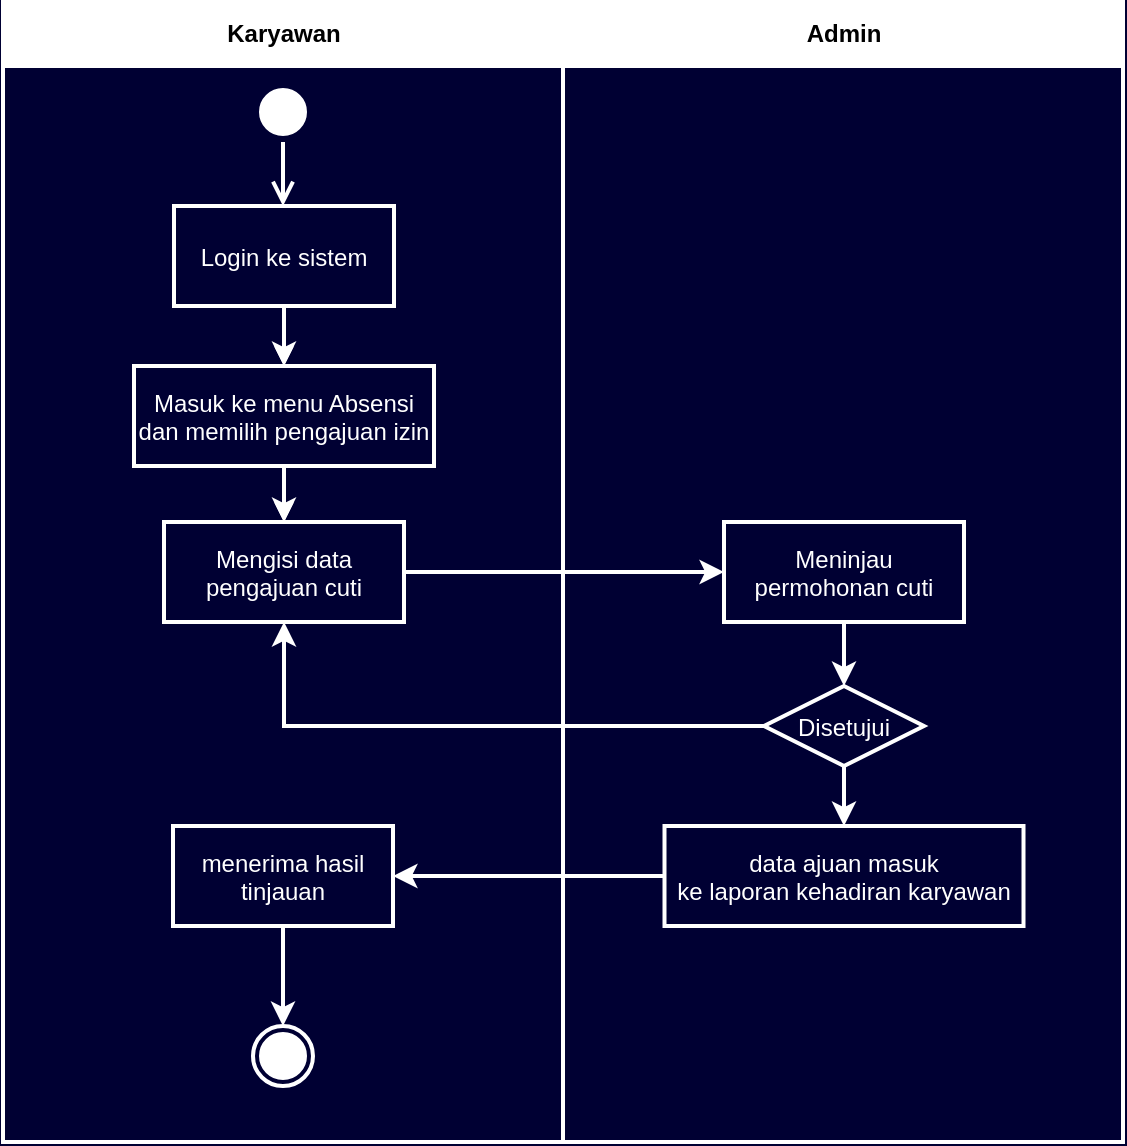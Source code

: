 <mxfile version="24.6.4" type="github">
  <diagram name="Page-1" id="e7e014a7-5840-1c2e-5031-d8a46d1fe8dd">
    <mxGraphModel dx="832" dy="491" grid="1" gridSize="10" guides="1" tooltips="1" connect="1" arrows="1" fold="1" page="1" pageScale="1" pageWidth="1169" pageHeight="826" background="#000033" math="0" shadow="0">
      <root>
        <mxCell id="0" />
        <mxCell id="1" parent="0" />
        <mxCell id="2" value="Karyawan" style="swimlane;whiteSpace=wrap;strokeColor=#FFFFFF;startSize=32;strokeWidth=2;" parent="1" vertex="1">
          <mxGeometry x="164.5" y="128" width="280" height="570" as="geometry" />
        </mxCell>
        <mxCell id="5" value="" style="ellipse;shape=startState;fillColor=#FFFFFF;strokeColor=#FFFFFF;strokeWidth=2;" parent="2" vertex="1">
          <mxGeometry x="125" y="40" width="30" height="30" as="geometry" />
        </mxCell>
        <mxCell id="6" value="" style="edgeStyle=elbowEdgeStyle;elbow=horizontal;verticalAlign=bottom;endArrow=open;endSize=8;strokeColor=#FFFFFF;endFill=1;rounded=0;strokeWidth=2;" parent="2" source="5" target="7" edge="1">
          <mxGeometry x="100" y="40" as="geometry">
            <mxPoint x="115" y="110" as="targetPoint" />
          </mxGeometry>
        </mxCell>
        <mxCell id="1oRJ0cOECCOfoFt3JvZV-47" style="edgeStyle=orthogonalEdgeStyle;rounded=0;orthogonalLoop=1;jettySize=auto;html=1;exitX=0.5;exitY=1;exitDx=0;exitDy=0;entryX=0.5;entryY=0;entryDx=0;entryDy=0;strokeColor=#FFFFFF;strokeWidth=2;" edge="1" parent="2" source="7" target="8">
          <mxGeometry relative="1" as="geometry" />
        </mxCell>
        <mxCell id="7" value="Login ke sistem" style="strokeColor=#FFFFFF;fontColor=#FFFFFF;fillColor=none;strokeWidth=2;" parent="2" vertex="1">
          <mxGeometry x="85.5" y="102" width="110" height="50" as="geometry" />
        </mxCell>
        <mxCell id="1oRJ0cOECCOfoFt3JvZV-48" style="edgeStyle=orthogonalEdgeStyle;rounded=0;orthogonalLoop=1;jettySize=auto;html=1;exitX=0.5;exitY=1;exitDx=0;exitDy=0;entryX=0.5;entryY=0;entryDx=0;entryDy=0;strokeColor=#FFFFFF;strokeWidth=2;" edge="1" parent="2" source="8" target="10">
          <mxGeometry relative="1" as="geometry" />
        </mxCell>
        <mxCell id="8" value="Masuk ke menu Absensi&#xa;dan memilih pengajuan izin" style="strokeColor=#FFFFFF;fontColor=#FFFFFF;fillColor=none;strokeWidth=2;" parent="2" vertex="1">
          <mxGeometry x="65.5" y="182" width="150" height="50" as="geometry" />
        </mxCell>
        <mxCell id="9" value="" style="endArrow=open;strokeColor=#FFFFFF;endFill=1;rounded=0;fontColor=#FFFFFF;strokeWidth=2;" parent="2" source="7" target="8" edge="1">
          <mxGeometry relative="1" as="geometry" />
        </mxCell>
        <mxCell id="10" value="Mengisi data&#xa;pengajuan cuti" style="strokeColor=#FFFFFF;fontColor=#FFFFFF;fillColor=none;strokeWidth=2;" parent="2" vertex="1">
          <mxGeometry x="80.5" y="260" width="120" height="50" as="geometry" />
        </mxCell>
        <mxCell id="11" value="" style="endArrow=open;strokeColor=#FFFFFF;endFill=1;rounded=0;fontColor=#FFFFFF;strokeWidth=2;" parent="2" source="8" target="10" edge="1">
          <mxGeometry relative="1" as="geometry" />
        </mxCell>
        <mxCell id="1oRJ0cOECCOfoFt3JvZV-55" style="edgeStyle=orthogonalEdgeStyle;rounded=0;orthogonalLoop=1;jettySize=auto;html=1;exitX=0.5;exitY=1;exitDx=0;exitDy=0;entryX=0.5;entryY=0;entryDx=0;entryDy=0;strokeColor=#FFFFFF;strokeWidth=2;" edge="1" parent="2" source="1oRJ0cOECCOfoFt3JvZV-43" target="1oRJ0cOECCOfoFt3JvZV-41">
          <mxGeometry relative="1" as="geometry" />
        </mxCell>
        <mxCell id="1oRJ0cOECCOfoFt3JvZV-43" value="menerima hasil&#xa;tinjauan" style="strokeColor=#FFFFFF;fontColor=#FFFFFF;fillColor=none;strokeWidth=2;" vertex="1" parent="2">
          <mxGeometry x="85" y="412" width="110" height="50" as="geometry" />
        </mxCell>
        <mxCell id="1oRJ0cOECCOfoFt3JvZV-41" value="" style="ellipse;html=1;shape=endState;fillColor=#FFFFFF;strokeColor=#FFFFFF;strokeWidth=2;" vertex="1" parent="2">
          <mxGeometry x="125" y="512" width="30" height="30" as="geometry" />
        </mxCell>
        <mxCell id="3" value="Admin" style="swimlane;whiteSpace=wrap;strokeColor=#FFFFFF;startSize=32;strokeWidth=2;" parent="1" vertex="1">
          <mxGeometry x="444.5" y="128" width="280" height="570" as="geometry" />
        </mxCell>
        <mxCell id="1oRJ0cOECCOfoFt3JvZV-52" style="edgeStyle=orthogonalEdgeStyle;rounded=0;orthogonalLoop=1;jettySize=auto;html=1;exitX=0.5;exitY=1;exitDx=0;exitDy=0;entryX=0.5;entryY=0;entryDx=0;entryDy=0;strokeColor=#FFFFFF;strokeWidth=2;" edge="1" parent="3" source="21" target="1oRJ0cOECCOfoFt3JvZV-44">
          <mxGeometry relative="1" as="geometry" />
        </mxCell>
        <mxCell id="21" value="Disetujui" style="rhombus;fillColor=none;strokeColor=#FFFFFF;fontColor=#FFFFFF;strokeWidth=2;" parent="3" vertex="1">
          <mxGeometry x="100.5" y="342" width="80" height="40" as="geometry" />
        </mxCell>
        <mxCell id="1oRJ0cOECCOfoFt3JvZV-50" style="edgeStyle=orthogonalEdgeStyle;rounded=0;orthogonalLoop=1;jettySize=auto;html=1;exitX=0.5;exitY=1;exitDx=0;exitDy=0;entryX=0.5;entryY=0;entryDx=0;entryDy=0;strokeColor=#FFFFFF;strokeWidth=2;" edge="1" parent="3" source="1oRJ0cOECCOfoFt3JvZV-42" target="21">
          <mxGeometry relative="1" as="geometry" />
        </mxCell>
        <mxCell id="1oRJ0cOECCOfoFt3JvZV-42" value="Meninjau&#xa;permohonan cuti" style="strokeColor=#FFFFFF;fontColor=#FFFFFF;fillColor=none;strokeWidth=2;" vertex="1" parent="3">
          <mxGeometry x="80.5" y="260" width="120" height="50" as="geometry" />
        </mxCell>
        <mxCell id="1oRJ0cOECCOfoFt3JvZV-44" value="data ajuan masuk&#xa;ke laporan kehadiran karyawan" style="strokeColor=#FFFFFF;fontColor=#FFFFFF;fillColor=none;strokeWidth=2;" vertex="1" parent="3">
          <mxGeometry x="50.75" y="412" width="179.5" height="50" as="geometry" />
        </mxCell>
        <mxCell id="1oRJ0cOECCOfoFt3JvZV-49" style="edgeStyle=orthogonalEdgeStyle;rounded=0;orthogonalLoop=1;jettySize=auto;html=1;exitX=1;exitY=0.5;exitDx=0;exitDy=0;entryX=0;entryY=0.5;entryDx=0;entryDy=0;strokeColor=#FFFFFF;strokeWidth=2;" edge="1" parent="1" source="10" target="1oRJ0cOECCOfoFt3JvZV-42">
          <mxGeometry relative="1" as="geometry" />
        </mxCell>
        <mxCell id="1oRJ0cOECCOfoFt3JvZV-51" style="edgeStyle=orthogonalEdgeStyle;rounded=0;orthogonalLoop=1;jettySize=auto;html=1;exitX=0;exitY=0.5;exitDx=0;exitDy=0;entryX=0.5;entryY=1;entryDx=0;entryDy=0;strokeColor=#FFFFFF;strokeWidth=2;" edge="1" parent="1" source="21" target="10">
          <mxGeometry relative="1" as="geometry" />
        </mxCell>
        <mxCell id="1oRJ0cOECCOfoFt3JvZV-53" style="edgeStyle=orthogonalEdgeStyle;rounded=0;orthogonalLoop=1;jettySize=auto;html=1;exitX=0;exitY=0.5;exitDx=0;exitDy=0;entryX=1;entryY=0.5;entryDx=0;entryDy=0;strokeColor=#FFFFFF;strokeWidth=2;" edge="1" parent="1" source="1oRJ0cOECCOfoFt3JvZV-44" target="1oRJ0cOECCOfoFt3JvZV-43">
          <mxGeometry relative="1" as="geometry" />
        </mxCell>
      </root>
    </mxGraphModel>
  </diagram>
</mxfile>
